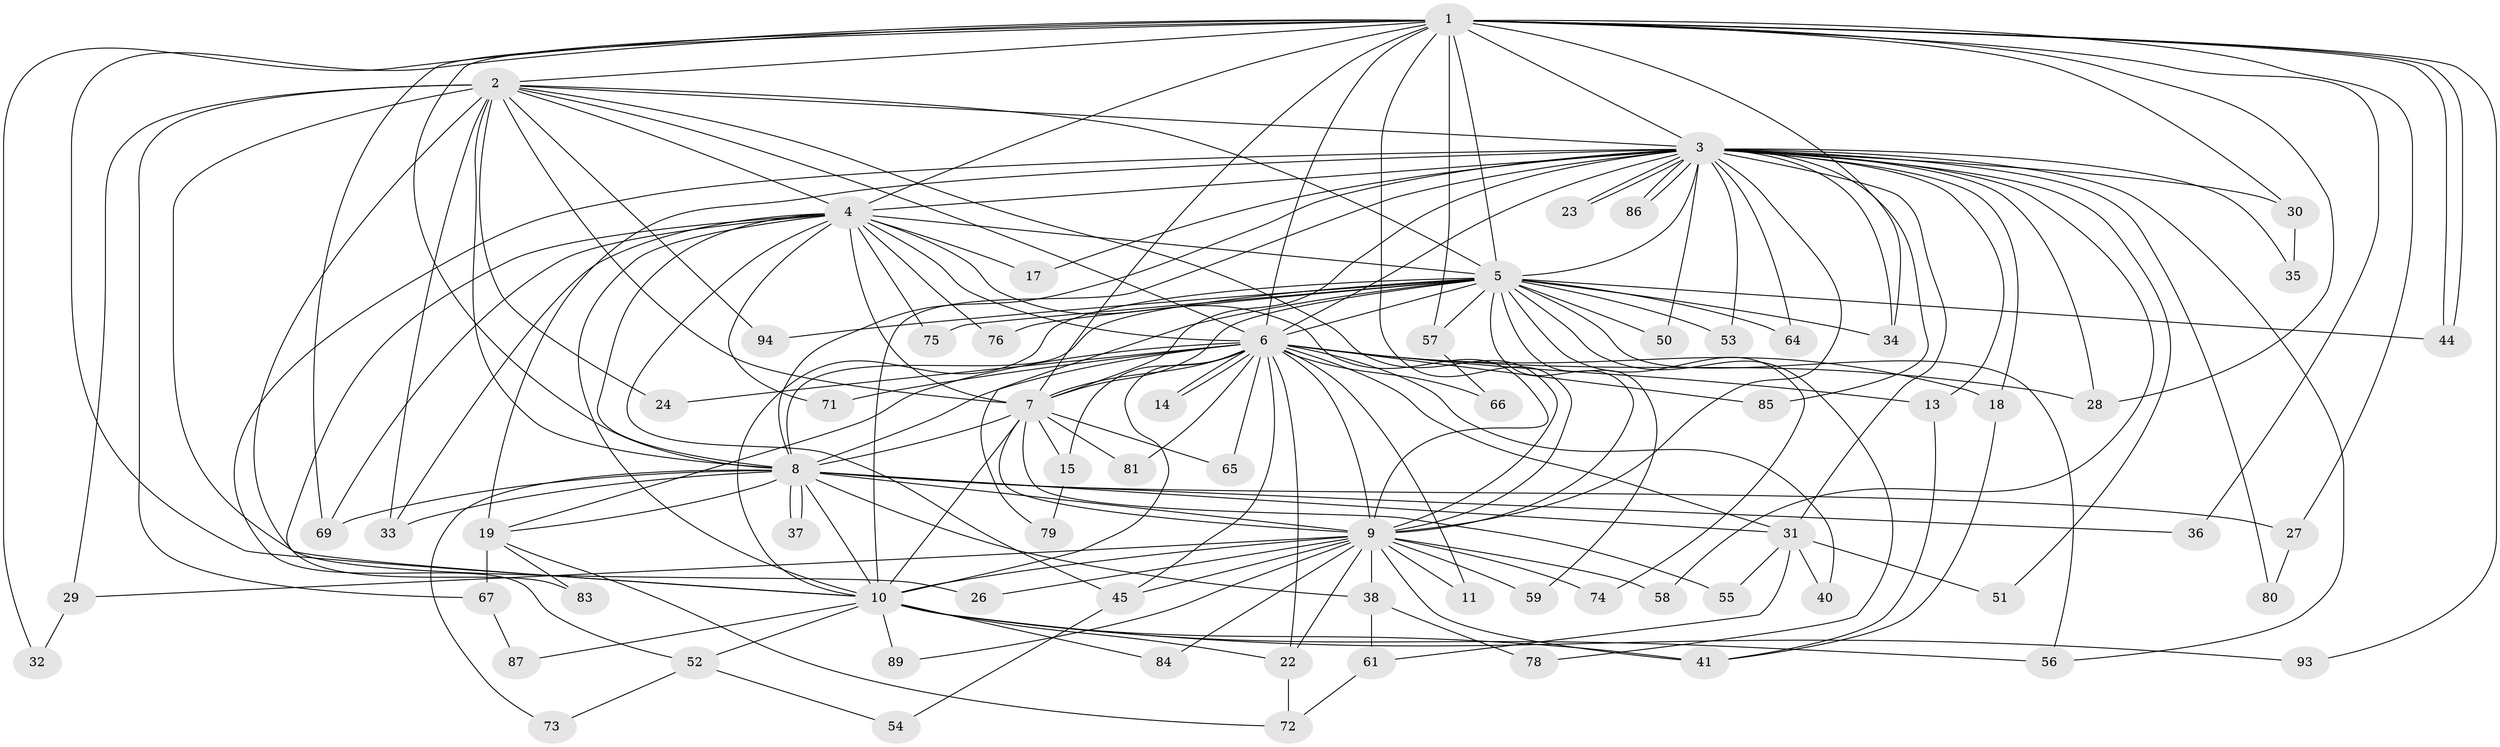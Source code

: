 // original degree distribution, {21: 0.010526315789473684, 14: 0.021052631578947368, 30: 0.010526315789473684, 17: 0.010526315789473684, 19: 0.010526315789473684, 29: 0.010526315789473684, 22: 0.010526315789473684, 20: 0.010526315789473684, 18: 0.010526315789473684, 2: 0.5578947368421052, 3: 0.18947368421052632, 4: 0.08421052631578947, 6: 0.042105263157894736, 5: 0.021052631578947368}
// Generated by graph-tools (version 1.1) at 2025/11/02/27/25 16:11:07]
// undirected, 71 vertices, 180 edges
graph export_dot {
graph [start="1"]
  node [color=gray90,style=filled];
  1 [super="+46"];
  2 [super="+49"];
  3 [super="+20"];
  4 [super="+16"];
  5 [super="+48"];
  6 [super="+62"];
  7 [super="+21"];
  8 [super="+12"];
  9 [super="+25"];
  10 [super="+70"];
  11;
  13 [super="+63"];
  14;
  15;
  17;
  18;
  19 [super="+47"];
  22 [super="+43"];
  23;
  24;
  26;
  27;
  28 [super="+82"];
  29;
  30 [super="+92"];
  31 [super="+42"];
  32;
  33 [super="+39"];
  34 [super="+88"];
  35;
  36;
  37 [super="+95"];
  38 [super="+90"];
  40;
  41 [super="+68"];
  44;
  45 [super="+60"];
  50;
  51;
  52;
  53;
  54;
  55;
  56;
  57;
  58;
  59;
  61 [super="+77"];
  64;
  65;
  66;
  67;
  69 [super="+91"];
  71;
  72;
  73;
  74;
  75;
  76;
  78;
  79;
  80;
  81;
  83;
  84;
  85;
  86;
  87;
  89;
  93;
  94;
  1 -- 2;
  1 -- 3;
  1 -- 4;
  1 -- 5;
  1 -- 6;
  1 -- 7;
  1 -- 8;
  1 -- 9 [weight=2];
  1 -- 10;
  1 -- 27;
  1 -- 28;
  1 -- 30;
  1 -- 32;
  1 -- 34;
  1 -- 36;
  1 -- 44;
  1 -- 44;
  1 -- 57;
  1 -- 69;
  1 -- 93;
  2 -- 3;
  2 -- 4;
  2 -- 5;
  2 -- 6;
  2 -- 7;
  2 -- 8;
  2 -- 9;
  2 -- 10 [weight=2];
  2 -- 24;
  2 -- 26;
  2 -- 29;
  2 -- 33;
  2 -- 67;
  2 -- 94;
  3 -- 4;
  3 -- 5;
  3 -- 6 [weight=2];
  3 -- 7;
  3 -- 8 [weight=2];
  3 -- 9;
  3 -- 10;
  3 -- 13;
  3 -- 17;
  3 -- 18;
  3 -- 23;
  3 -- 23;
  3 -- 28;
  3 -- 30 [weight=2];
  3 -- 35;
  3 -- 52;
  3 -- 53;
  3 -- 56;
  3 -- 58;
  3 -- 64;
  3 -- 80;
  3 -- 85;
  3 -- 86;
  3 -- 86;
  3 -- 34;
  3 -- 51;
  3 -- 50;
  3 -- 31;
  3 -- 19;
  4 -- 5;
  4 -- 6 [weight=2];
  4 -- 7 [weight=2];
  4 -- 8;
  4 -- 9;
  4 -- 10;
  4 -- 17;
  4 -- 33;
  4 -- 75;
  4 -- 76;
  4 -- 83;
  4 -- 45;
  4 -- 71;
  4 -- 69;
  5 -- 6;
  5 -- 7;
  5 -- 8;
  5 -- 9;
  5 -- 10;
  5 -- 50;
  5 -- 56;
  5 -- 57;
  5 -- 64;
  5 -- 75;
  5 -- 76;
  5 -- 78;
  5 -- 79;
  5 -- 94;
  5 -- 53;
  5 -- 74;
  5 -- 59;
  5 -- 44;
  5 -- 34;
  6 -- 7;
  6 -- 8;
  6 -- 9;
  6 -- 10;
  6 -- 11;
  6 -- 13;
  6 -- 14;
  6 -- 14;
  6 -- 15;
  6 -- 18;
  6 -- 19;
  6 -- 22;
  6 -- 24;
  6 -- 40;
  6 -- 45;
  6 -- 65;
  6 -- 66;
  6 -- 71;
  6 -- 81;
  6 -- 85;
  6 -- 31;
  6 -- 28;
  7 -- 8;
  7 -- 9 [weight=2];
  7 -- 10;
  7 -- 15;
  7 -- 55;
  7 -- 81;
  7 -- 65;
  8 -- 9;
  8 -- 10 [weight=2];
  8 -- 19;
  8 -- 27;
  8 -- 31;
  8 -- 33;
  8 -- 36;
  8 -- 37 [weight=2];
  8 -- 37;
  8 -- 38;
  8 -- 69;
  8 -- 73;
  9 -- 10;
  9 -- 11;
  9 -- 26;
  9 -- 29;
  9 -- 41;
  9 -- 45;
  9 -- 58;
  9 -- 59;
  9 -- 84;
  9 -- 89;
  9 -- 22;
  9 -- 38 [weight=2];
  9 -- 74;
  10 -- 22;
  10 -- 41;
  10 -- 52;
  10 -- 84;
  10 -- 87;
  10 -- 93;
  10 -- 56;
  10 -- 89;
  13 -- 41;
  15 -- 79;
  18 -- 41;
  19 -- 67;
  19 -- 72;
  19 -- 83;
  22 -- 72;
  27 -- 80;
  29 -- 32;
  30 -- 35;
  31 -- 40;
  31 -- 61;
  31 -- 51;
  31 -- 55;
  38 -- 61;
  38 -- 78;
  45 -- 54;
  52 -- 54;
  52 -- 73;
  57 -- 66;
  61 -- 72;
  67 -- 87;
}
